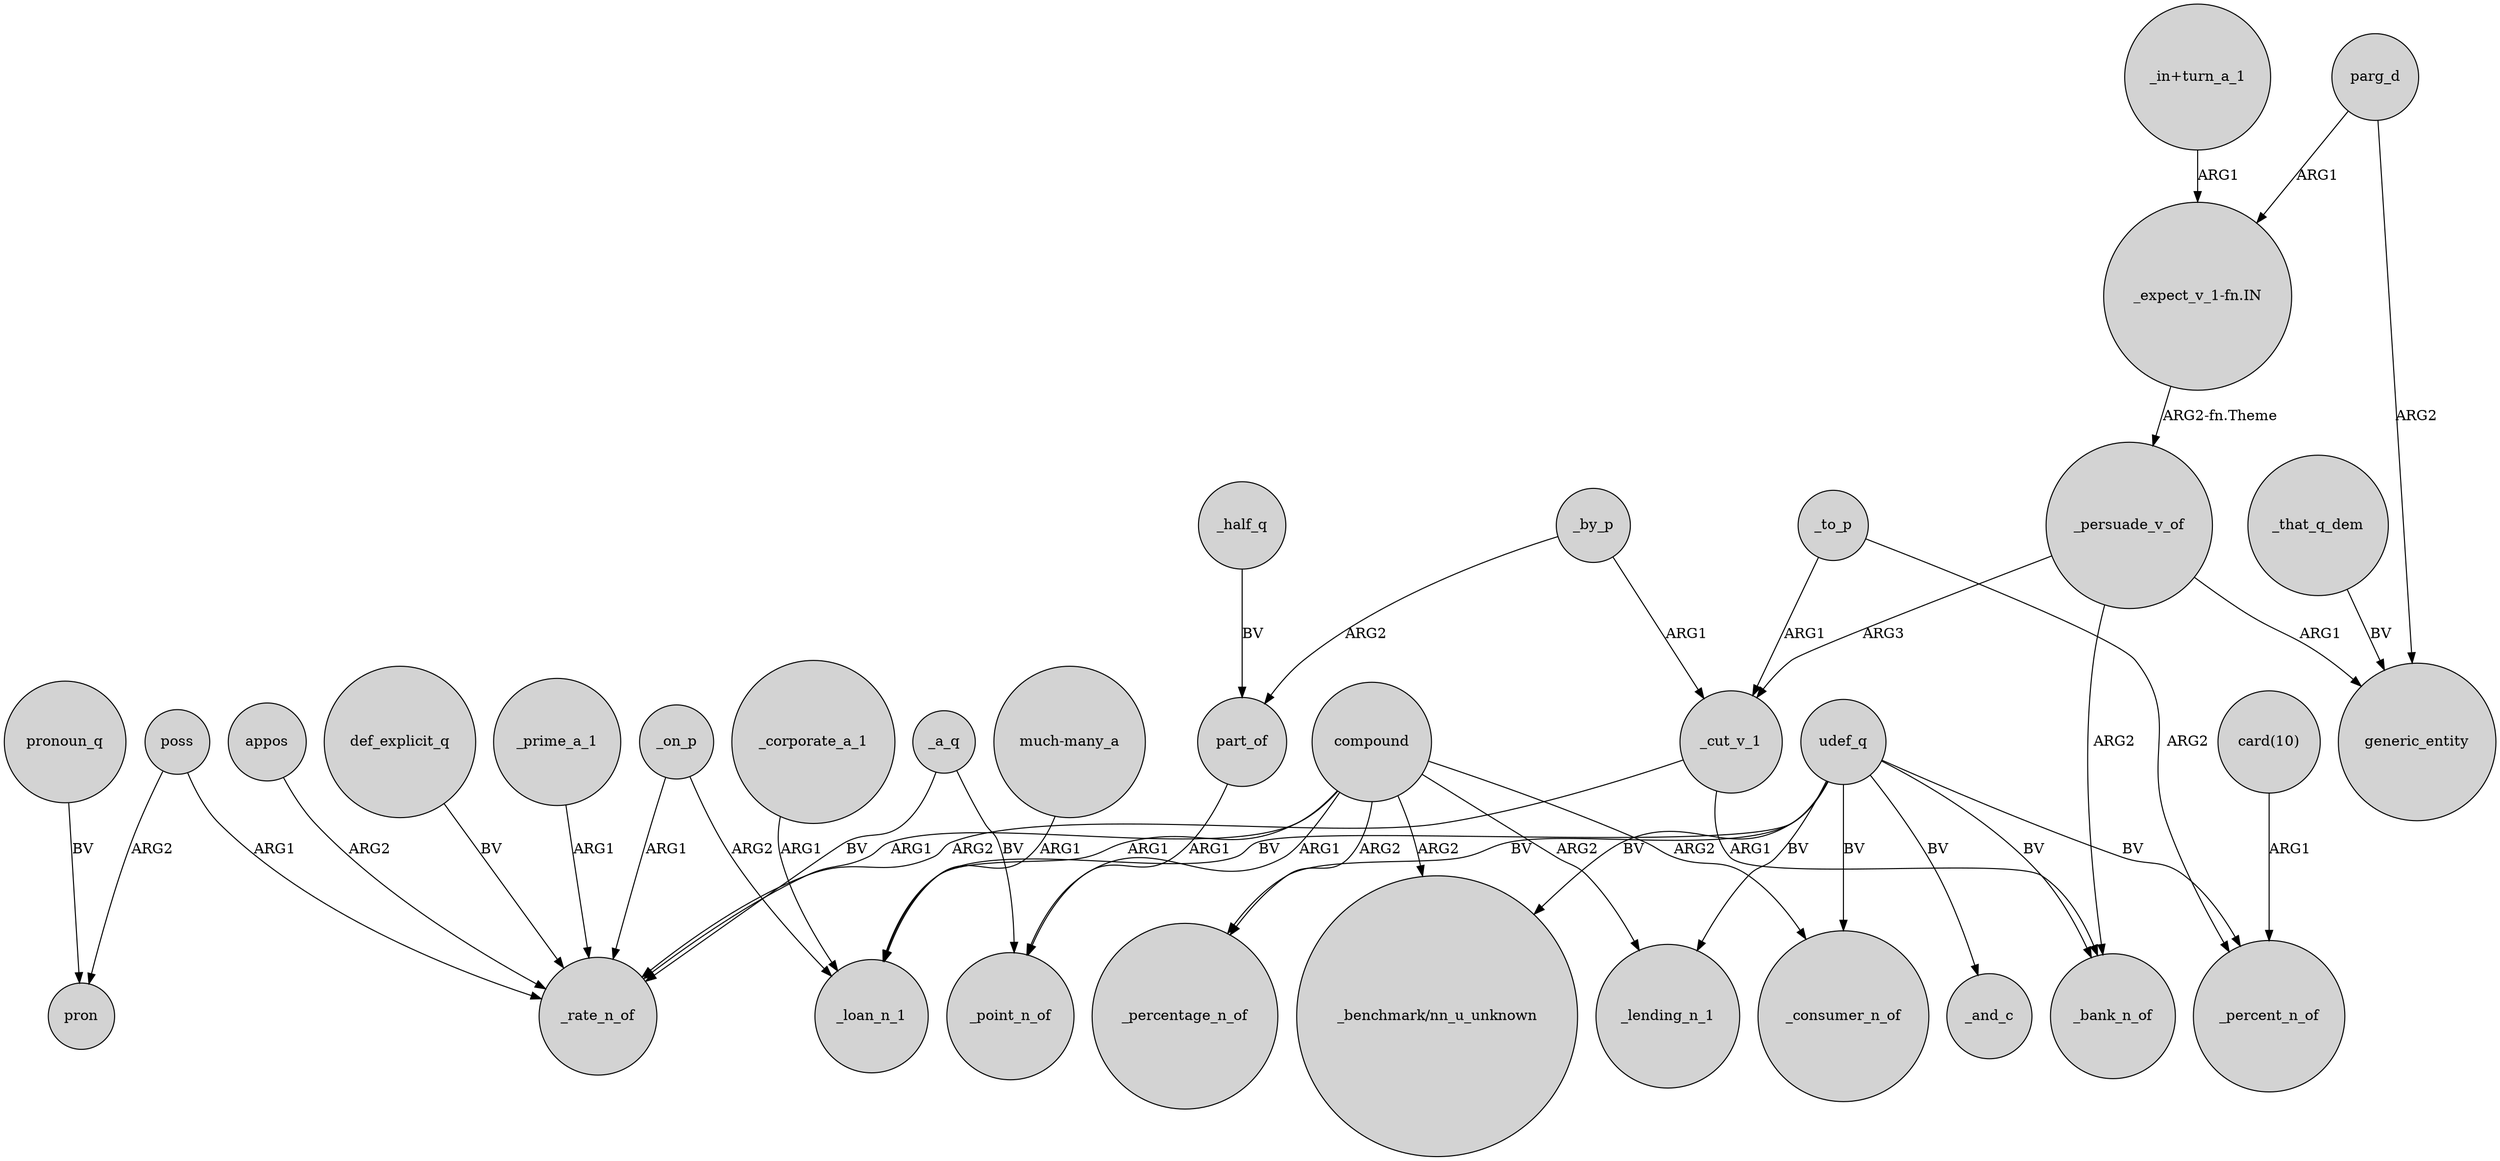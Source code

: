 digraph {
	node [shape=circle style=filled]
	poss -> _rate_n_of [label=ARG1]
	udef_q -> _lending_n_1 [label=BV]
	_on_p -> _loan_n_1 [label=ARG2]
	part_of -> _point_n_of [label=ARG1]
	poss -> pron [label=ARG2]
	_that_q_dem -> generic_entity [label=BV]
	appos -> _rate_n_of [label=ARG2]
	parg_d -> generic_entity [label=ARG2]
	def_explicit_q -> _rate_n_of [label=BV]
	_cut_v_1 -> _rate_n_of [label=ARG2]
	udef_q -> _loan_n_1 [label=BV]
	compound -> _percentage_n_of [label=ARG2]
	_persuade_v_of -> _cut_v_1 [label=ARG3]
	compound -> _rate_n_of [label=ARG1]
	_by_p -> _cut_v_1 [label=ARG1]
	_a_q -> _rate_n_of [label=BV]
	udef_q -> "_benchmark/nn_u_unknown" [label=BV]
	_cut_v_1 -> _bank_n_of [label=ARG1]
	_a_q -> _point_n_of [label=BV]
	_by_p -> part_of [label=ARG2]
	pronoun_q -> pron [label=BV]
	compound -> _point_n_of [label=ARG1]
	"card(10)" -> _percent_n_of [label=ARG1]
	"much-many_a" -> _loan_n_1 [label=ARG1]
	compound -> "_benchmark/nn_u_unknown" [label=ARG2]
	_persuade_v_of -> _bank_n_of [label=ARG2]
	parg_d -> "_expect_v_1-fn.IN" [label=ARG1]
	_half_q -> part_of [label=BV]
	udef_q -> _percentage_n_of [label=BV]
	"_expect_v_1-fn.IN" -> _persuade_v_of [label="ARG2-fn.Theme"]
	udef_q -> _consumer_n_of [label=BV]
	_to_p -> _cut_v_1 [label=ARG1]
	compound -> _loan_n_1 [label=ARG1]
	_to_p -> _percent_n_of [label=ARG2]
	_corporate_a_1 -> _loan_n_1 [label=ARG1]
	compound -> _consumer_n_of [label=ARG2]
	udef_q -> _percent_n_of [label=BV]
	_prime_a_1 -> _rate_n_of [label=ARG1]
	"_in+turn_a_1" -> "_expect_v_1-fn.IN" [label=ARG1]
	_on_p -> _rate_n_of [label=ARG1]
	udef_q -> _and_c [label=BV]
	_persuade_v_of -> generic_entity [label=ARG1]
	compound -> _lending_n_1 [label=ARG2]
	udef_q -> _bank_n_of [label=BV]
}
